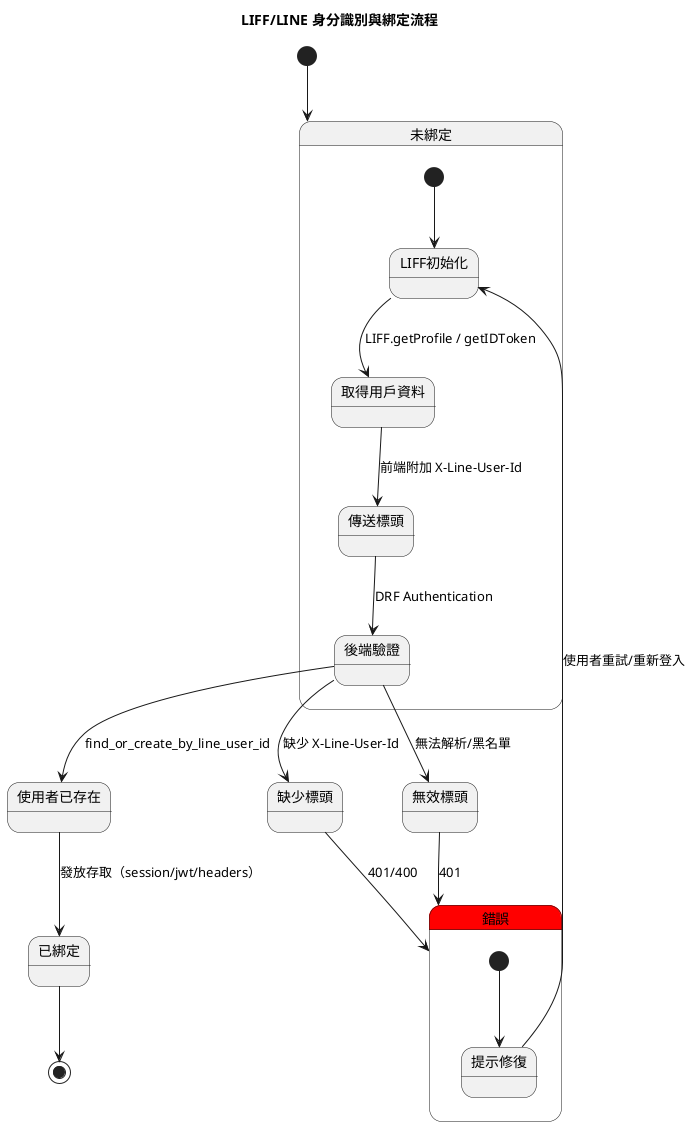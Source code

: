 @startuml
title LIFF/LINE 身分識別與綁定流程

[*] --> 未綁定

state 未綁定 {
  [*] --> LIFF初始化
  LIFF初始化 --> 取得用戶資料 : LIFF.getProfile / getIDToken
  取得用戶資料 --> 傳送標頭 : 前端附加 X-Line-User-Id
  傳送標頭 --> 後端驗證 : DRF Authentication
}

後端驗證 --> 使用者已存在 : find_or_create_by_line_user_id
後端驗證 --> 缺少標頭 : 缺少 X-Line-User-Id
後端驗證 --> 無效標頭 : 無法解析/黑名單

缺少標頭 --> 錯誤 : 401/400
無效標頭 --> 錯誤 : 401

使用者已存在 --> 已綁定 : 發放存取（session/jwt/headers）
已綁定 --> [*]

state 錯誤 #red {
  [*] --> 提示修復
  提示修復 --> LIFF初始化 : 使用者重試/重新登入
}

@enduml